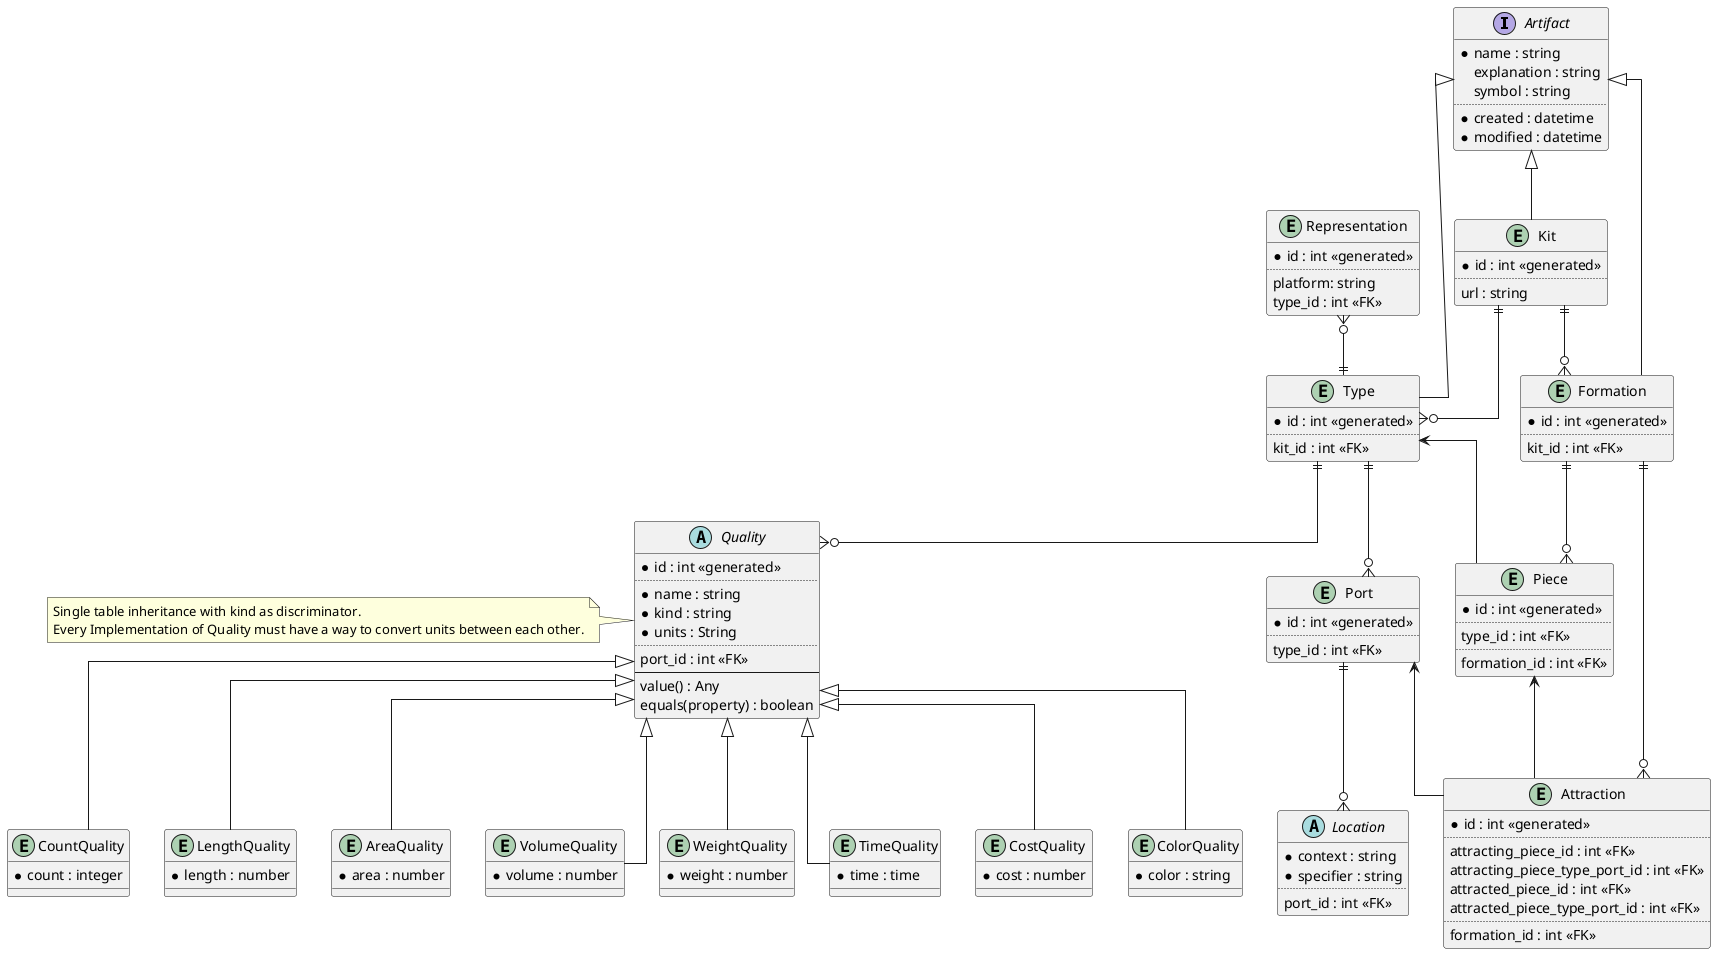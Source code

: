 @startuml "data architecture"
skinparam linetype ortho

interface Artifact {
    *name : string
    explanation : string
    symbol : string
    ..
    *created : datetime
    *modified : datetime
}

entity Kit {
    *id : int <<generated>> 
    ..
    url : string
}

entity Type {
    *id : int <<generated>>
    ..
    kit_id : int <<FK>>
}

entity Representation {
    *id : int <<generated>>
    ..
    platform: string
    type_id : int <<FK>>
}

entity Port {
    *id : int <<generated>>
    ..
    type_id : int <<FK>>
}

abstract Quality {
    *id : int <<generated>>
    ..
    *name : string
    *kind : string
    *units : String
    ..
    port_id : int <<FK>>
    --
    value() : Any
    equals(property) : boolean
}
note left of Quality
    Single table inheritance with kind as discriminator.
    Every Implementation of Quality must have a way to convert units between each other.
end note


entity CountQuality {
    *count : integer
}

entity LengthQuality {
    *length : number
}

entity AreaQuality {
    *area : number
}

entity VolumeQuality {
    *volume : number
}

entity WeightQuality {
    *weight : number
}

entity TimeQuality {
    *time : time
}

entity CostQuality {
    *cost : number
}

entity ColorQuality {
    *color : string
}

abstract Location {
    *context : string
    *specifier : string
    ..
    port_id : int <<FK>>
}

entity Piece{
    *id : int <<generated>>
    ..
    type_id : int <<FK>>
    ..
    formation_id : int <<FK>>
}

entity Attraction {
    *id : int <<generated>>
    ..
    attracting_piece_id : int <<FK>>
    attracting_piece_type_port_id : int <<FK>>
    attracted_piece_id : int <<FK>>
    attracted_piece_type_port_id : int <<FK>>
    ..
    formation_id : int <<FK>>
}

entity Formation {
    *id : int <<generated>>
    ..
    kit_id : int <<FK>>
}


Kit ||--o{ Type
Kit ||--o{ Formation
Representation }o--|| Type
Type ||--o{ Port
Type ||--o{ Quality
Formation ||--o{ Piece
Formation ||--o{ Attraction
Port ||--o{  Location
Type <-- Piece
Piece <-- Attraction
Port <-- Attraction

Quality <|-- LengthQuality
Quality <|-- CountQuality
Quality <|-- AreaQuality
Quality <|-- VolumeQuality
Quality <|-- WeightQuality
Quality <|-- TimeQuality
Quality <|-- CostQuality
Quality <|-- ColorQuality

Artifact <|-- Kit
Artifact <|-- Type
Artifact <|-- Formation


@enduml